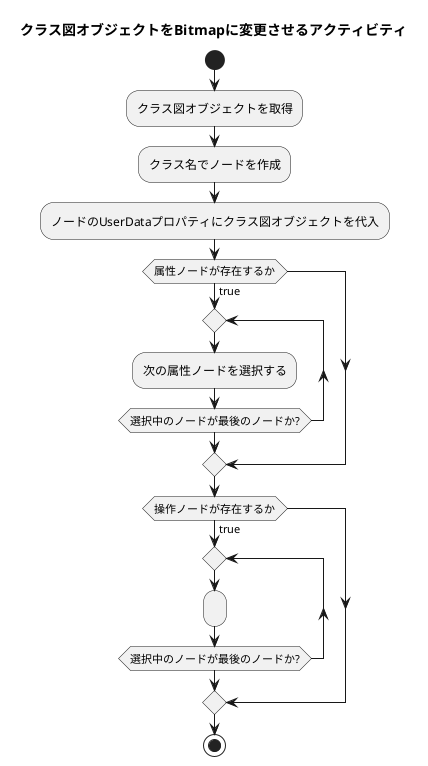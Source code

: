 @startuml

title クラス図オブジェクトをBitmapに変更させるアクティビティ

start

:クラス図オブジェクトを取得;
:クラス名でノードを作成;
:ノードのUserDataプロパティにクラス図オブジェクトを代入;

if (属性ノードが存在するか) then (true)
  repeat
    :次の属性ノードを選択する;
  repeat while (選択中のノードが最後のノードか?)
endif

if (操作ノードが存在するか) then (true)
  repeat
    :;
  repeat while (選択中のノードが最後のノードか?)
endif

stop

@enduml
